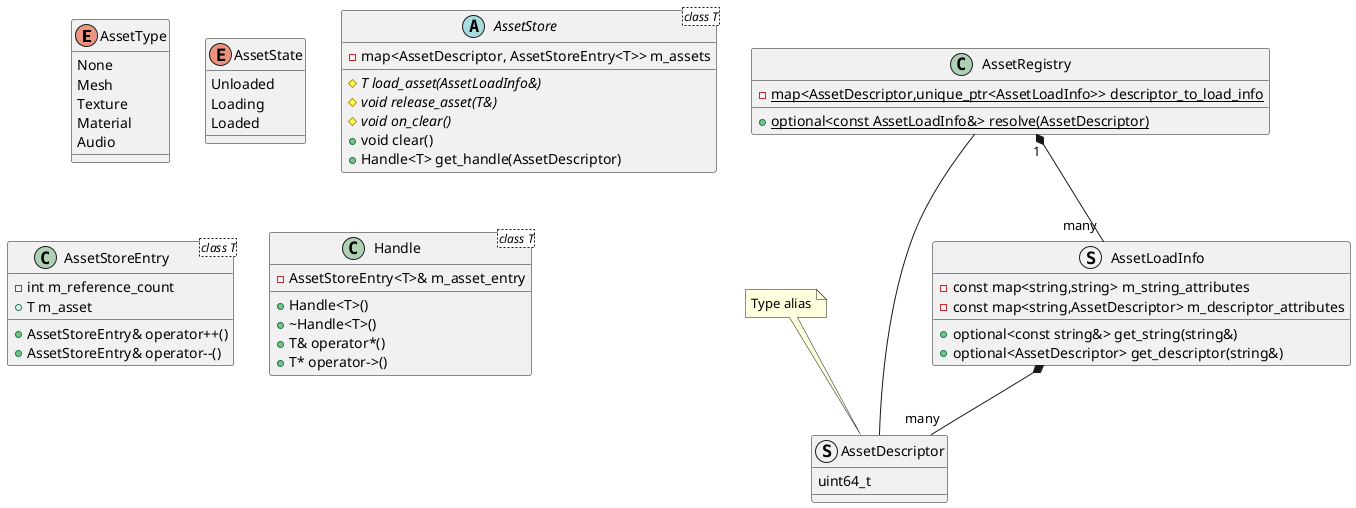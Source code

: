 @startuml

enum AssetType {
    None
    Mesh
    Texture
    Material
    Audio
}

enum AssetState {
    Unloaded
    Loading
    Loaded
}

struct AssetDescriptor {
    uint64_t
}
note top of AssetDescriptor
    Type alias
end note

struct AssetLoadInfo {
    - const map<string,string> m_string_attributes
    - const map<string,AssetDescriptor> m_descriptor_attributes
    + optional<const string&> get_string(string&)
    + optional<AssetDescriptor> get_descriptor(string&)
}
AssetLoadInfo *-- "many" AssetDescriptor

class AssetRegistry {
    - {static} map<AssetDescriptor,unique_ptr<AssetLoadInfo>> descriptor_to_load_info
    + {static} optional<const AssetLoadInfo&> resolve(AssetDescriptor)
}
AssetRegistry "1" *-- "many" AssetLoadInfo
AssetRegistry -- AssetDescriptor

abstract class AssetStore<class T> {
    - map<AssetDescriptor, AssetStoreEntry<T>> m_assets
    # {abstract} T load_asset(AssetLoadInfo&)
    # {abstract} void release_asset(T&)
    # {abstract} void on_clear()
    + void clear()
    + Handle<T> get_handle(AssetDescriptor)
}

class AssetStoreEntry<class T> {
    - int m_reference_count
    + T m_asset
    + AssetStoreEntry& operator++()
    + AssetStoreEntry& operator--()
}

class Handle<class T> {
    - AssetStoreEntry<T>& m_asset_entry
    + Handle<T>()
    + \~Handle<T>()
    + T& operator*()
    + T* operator->()
}

@enduml